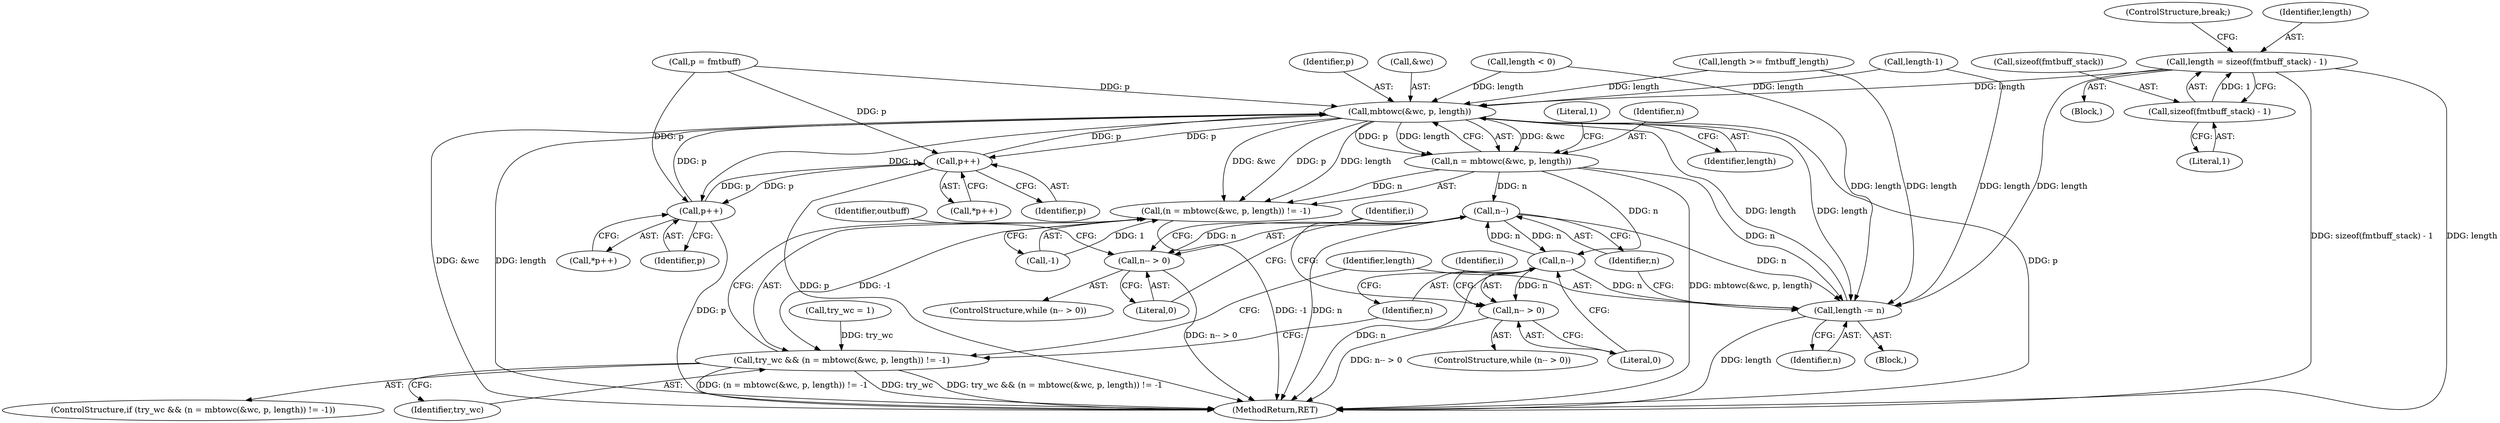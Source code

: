 digraph "0_libarchive_e37b620fe8f14535d737e89a4dcabaed4517bf1a@API" {
"1000234" [label="(Call,length = sizeof(fmtbuff_stack) - 1)"];
"1000236" [label="(Call,sizeof(fmtbuff_stack) - 1)"];
"1000289" [label="(Call,mbtowc(&wc, p, length))"];
"1000286" [label="(Call,(n = mbtowc(&wc, p, length)) != -1)"];
"1000284" [label="(Call,try_wc && (n = mbtowc(&wc, p, length)) != -1)"];
"1000287" [label="(Call,n = mbtowc(&wc, p, length))"];
"1000297" [label="(Call,length -= n)"];
"1000303" [label="(Call,n--)"];
"1000302" [label="(Call,n-- > 0)"];
"1000318" [label="(Call,n--)"];
"1000317" [label="(Call,n-- > 0)"];
"1000312" [label="(Call,p++)"];
"1000329" [label="(Call,p++)"];
"1000285" [label="(Identifier,try_wc)"];
"1000292" [label="(Identifier,p)"];
"1000287" [label="(Call,n = mbtowc(&wc, p, length))"];
"1000330" [label="(Identifier,p)"];
"1000316" [label="(ControlStructure,while (n-- > 0))"];
"1000319" [label="(Identifier,n)"];
"1000311" [label="(Call,*p++)"];
"1000362" [label="(MethodReturn,RET)"];
"1000294" [label="(Call,-1)"];
"1000297" [label="(Call,length -= n)"];
"1000284" [label="(Call,try_wc && (n = mbtowc(&wc, p, length)) != -1)"];
"1000303" [label="(Call,n--)"];
"1000301" [label="(ControlStructure,while (n-- > 0))"];
"1000295" [label="(Literal,1)"];
"1000286" [label="(Call,(n = mbtowc(&wc, p, length)) != -1)"];
"1000305" [label="(Literal,0)"];
"1000290" [label="(Call,&wc)"];
"1000308" [label="(Identifier,outbuff)"];
"1000289" [label="(Call,mbtowc(&wc, p, length))"];
"1000298" [label="(Identifier,length)"];
"1000312" [label="(Call,p++)"];
"1000299" [label="(Identifier,n)"];
"1000320" [label="(Literal,0)"];
"1000237" [label="(Call,sizeof(fmtbuff_stack))"];
"1000240" [label="(ControlStructure,break;)"];
"1000159" [label="(Call,length < 0)"];
"1000162" [label="(Call,length >= fmtbuff_length)"];
"1000293" [label="(Identifier,length)"];
"1000304" [label="(Identifier,n)"];
"1000322" [label="(Identifier,i)"];
"1000235" [label="(Identifier,length)"];
"1000233" [label="(Block,)"];
"1000329" [label="(Call,p++)"];
"1000201" [label="(Call,length-1)"];
"1000268" [label="(Call,p = fmtbuff)"];
"1000283" [label="(ControlStructure,if (try_wc && (n = mbtowc(&wc, p, length)) != -1))"];
"1000274" [label="(Call,try_wc = 1)"];
"1000288" [label="(Identifier,n)"];
"1000313" [label="(Identifier,p)"];
"1000333" [label="(Identifier,i)"];
"1000234" [label="(Call,length = sizeof(fmtbuff_stack) - 1)"];
"1000317" [label="(Call,n-- > 0)"];
"1000328" [label="(Call,*p++)"];
"1000236" [label="(Call,sizeof(fmtbuff_stack) - 1)"];
"1000302" [label="(Call,n-- > 0)"];
"1000239" [label="(Literal,1)"];
"1000318" [label="(Call,n--)"];
"1000296" [label="(Block,)"];
"1000234" -> "1000233"  [label="AST: "];
"1000234" -> "1000236"  [label="CFG: "];
"1000235" -> "1000234"  [label="AST: "];
"1000236" -> "1000234"  [label="AST: "];
"1000240" -> "1000234"  [label="CFG: "];
"1000234" -> "1000362"  [label="DDG: sizeof(fmtbuff_stack) - 1"];
"1000234" -> "1000362"  [label="DDG: length"];
"1000236" -> "1000234"  [label="DDG: 1"];
"1000234" -> "1000289"  [label="DDG: length"];
"1000234" -> "1000297"  [label="DDG: length"];
"1000236" -> "1000239"  [label="CFG: "];
"1000237" -> "1000236"  [label="AST: "];
"1000239" -> "1000236"  [label="AST: "];
"1000289" -> "1000287"  [label="AST: "];
"1000289" -> "1000293"  [label="CFG: "];
"1000290" -> "1000289"  [label="AST: "];
"1000292" -> "1000289"  [label="AST: "];
"1000293" -> "1000289"  [label="AST: "];
"1000287" -> "1000289"  [label="CFG: "];
"1000289" -> "1000362"  [label="DDG: p"];
"1000289" -> "1000362"  [label="DDG: &wc"];
"1000289" -> "1000362"  [label="DDG: length"];
"1000289" -> "1000286"  [label="DDG: &wc"];
"1000289" -> "1000286"  [label="DDG: p"];
"1000289" -> "1000286"  [label="DDG: length"];
"1000289" -> "1000287"  [label="DDG: &wc"];
"1000289" -> "1000287"  [label="DDG: p"];
"1000289" -> "1000287"  [label="DDG: length"];
"1000312" -> "1000289"  [label="DDG: p"];
"1000268" -> "1000289"  [label="DDG: p"];
"1000329" -> "1000289"  [label="DDG: p"];
"1000297" -> "1000289"  [label="DDG: length"];
"1000159" -> "1000289"  [label="DDG: length"];
"1000162" -> "1000289"  [label="DDG: length"];
"1000201" -> "1000289"  [label="DDG: length"];
"1000289" -> "1000297"  [label="DDG: length"];
"1000289" -> "1000312"  [label="DDG: p"];
"1000289" -> "1000329"  [label="DDG: p"];
"1000286" -> "1000284"  [label="AST: "];
"1000286" -> "1000294"  [label="CFG: "];
"1000287" -> "1000286"  [label="AST: "];
"1000294" -> "1000286"  [label="AST: "];
"1000284" -> "1000286"  [label="CFG: "];
"1000286" -> "1000362"  [label="DDG: -1"];
"1000286" -> "1000284"  [label="DDG: -1"];
"1000287" -> "1000286"  [label="DDG: n"];
"1000294" -> "1000286"  [label="DDG: 1"];
"1000284" -> "1000283"  [label="AST: "];
"1000284" -> "1000285"  [label="CFG: "];
"1000285" -> "1000284"  [label="AST: "];
"1000298" -> "1000284"  [label="CFG: "];
"1000319" -> "1000284"  [label="CFG: "];
"1000284" -> "1000362"  [label="DDG: (n = mbtowc(&wc, p, length)) != -1"];
"1000284" -> "1000362"  [label="DDG: try_wc"];
"1000284" -> "1000362"  [label="DDG: try_wc && (n = mbtowc(&wc, p, length)) != -1"];
"1000274" -> "1000284"  [label="DDG: try_wc"];
"1000288" -> "1000287"  [label="AST: "];
"1000295" -> "1000287"  [label="CFG: "];
"1000287" -> "1000362"  [label="DDG: mbtowc(&wc, p, length)"];
"1000287" -> "1000297"  [label="DDG: n"];
"1000287" -> "1000303"  [label="DDG: n"];
"1000287" -> "1000318"  [label="DDG: n"];
"1000297" -> "1000296"  [label="AST: "];
"1000297" -> "1000299"  [label="CFG: "];
"1000298" -> "1000297"  [label="AST: "];
"1000299" -> "1000297"  [label="AST: "];
"1000304" -> "1000297"  [label="CFG: "];
"1000297" -> "1000362"  [label="DDG: length"];
"1000303" -> "1000297"  [label="DDG: n"];
"1000318" -> "1000297"  [label="DDG: n"];
"1000159" -> "1000297"  [label="DDG: length"];
"1000162" -> "1000297"  [label="DDG: length"];
"1000201" -> "1000297"  [label="DDG: length"];
"1000303" -> "1000302"  [label="AST: "];
"1000303" -> "1000304"  [label="CFG: "];
"1000304" -> "1000303"  [label="AST: "];
"1000305" -> "1000303"  [label="CFG: "];
"1000303" -> "1000362"  [label="DDG: n"];
"1000303" -> "1000302"  [label="DDG: n"];
"1000318" -> "1000303"  [label="DDG: n"];
"1000303" -> "1000318"  [label="DDG: n"];
"1000302" -> "1000301"  [label="AST: "];
"1000302" -> "1000305"  [label="CFG: "];
"1000305" -> "1000302"  [label="AST: "];
"1000308" -> "1000302"  [label="CFG: "];
"1000333" -> "1000302"  [label="CFG: "];
"1000302" -> "1000362"  [label="DDG: n-- > 0"];
"1000318" -> "1000317"  [label="AST: "];
"1000318" -> "1000319"  [label="CFG: "];
"1000319" -> "1000318"  [label="AST: "];
"1000320" -> "1000318"  [label="CFG: "];
"1000318" -> "1000362"  [label="DDG: n"];
"1000318" -> "1000317"  [label="DDG: n"];
"1000317" -> "1000316"  [label="AST: "];
"1000317" -> "1000320"  [label="CFG: "];
"1000320" -> "1000317"  [label="AST: "];
"1000322" -> "1000317"  [label="CFG: "];
"1000333" -> "1000317"  [label="CFG: "];
"1000317" -> "1000362"  [label="DDG: n-- > 0"];
"1000312" -> "1000311"  [label="AST: "];
"1000312" -> "1000313"  [label="CFG: "];
"1000313" -> "1000312"  [label="AST: "];
"1000311" -> "1000312"  [label="CFG: "];
"1000312" -> "1000362"  [label="DDG: p"];
"1000268" -> "1000312"  [label="DDG: p"];
"1000329" -> "1000312"  [label="DDG: p"];
"1000312" -> "1000329"  [label="DDG: p"];
"1000329" -> "1000328"  [label="AST: "];
"1000329" -> "1000330"  [label="CFG: "];
"1000330" -> "1000329"  [label="AST: "];
"1000328" -> "1000329"  [label="CFG: "];
"1000329" -> "1000362"  [label="DDG: p"];
"1000268" -> "1000329"  [label="DDG: p"];
}

